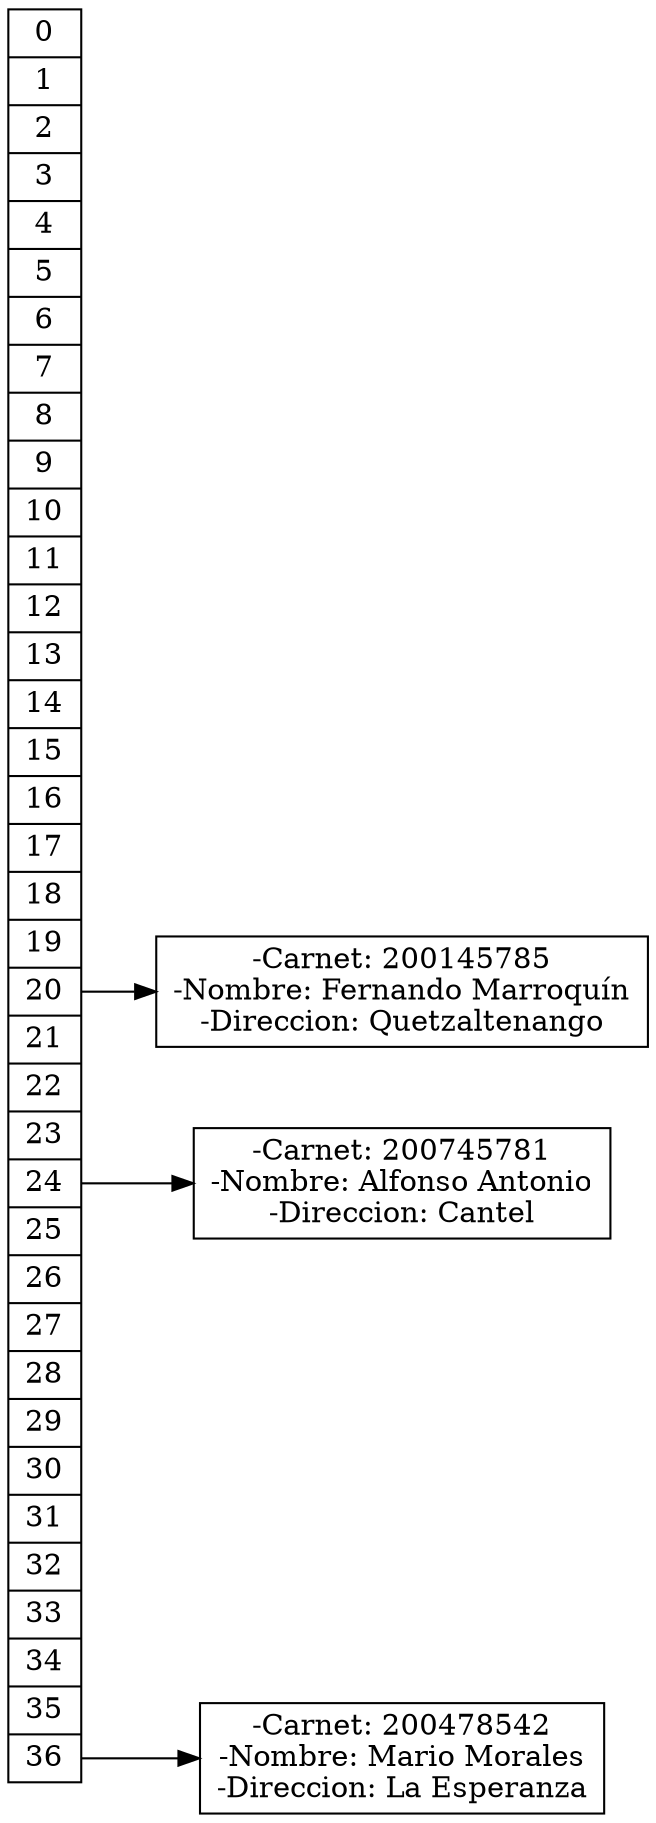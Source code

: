 digraph ESTUDIANTES {
nodesep=.05;
rankdir=LR;
node [shape=record,width=.1,height=.1];
nodeHASH [label = "<f0>0|<f1>1|<f2>2|<f3>3|<f4>4|<f5>5|<f6>6|<f7>7|<f8>8|<f9>9|<f10>10|<f11>11|<f12>12|<f13>13|<f14>14|<f15>15|<f16>16|<f17>17|<f18>18|<f19>19|<f20>20|<f21>21|<f22>22|<f23>23|<f24>24|<f25>25|<f26>26|<f27>27|<f28>28|<f29>29|<f30>30|<f31>31|<f32>32|<f33>33|<f34>34|<f35>35|<f36>36",height=2.0];
node [width = 1.5];
node20 [label = "{ <f0>-Carnet: 200145785\n-Nombre: Fernando Marroquín\n-Direccion: Quetzaltenango}"];
node24 [label = "{ <f0>-Carnet: 200745781\n-Nombre: Alfonso Antonio\n-Direccion: Cantel}"];
node36 [label = "{ <f0>-Carnet: 200478542\n-Nombre: Mario Morales\n-Direccion: La Esperanza}"];
nodeHASH:f20 -> node20:f0;
nodeHASH:f24 -> node24:f0;
nodeHASH:f36 -> node36:f0;

}
